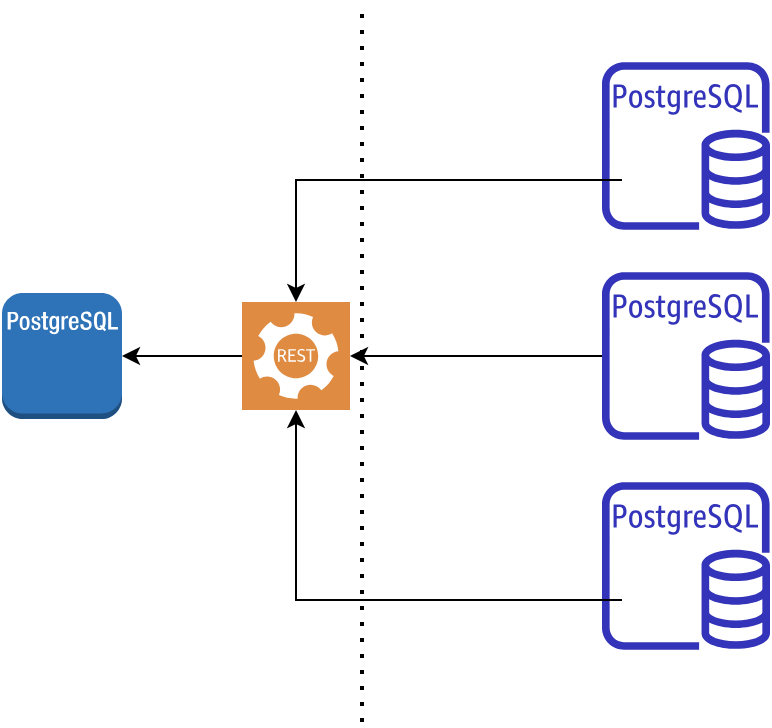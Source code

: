 <mxfile version="14.4.9" type="github">
  <diagram id="Pe28DnI3vjl9g1rljiI1" name="Page-1">
    <mxGraphModel dx="670" dy="391" grid="1" gridSize="10" guides="1" tooltips="1" connect="1" arrows="1" fold="1" page="1" pageScale="1" pageWidth="850" pageHeight="1100" math="0" shadow="0">
      <root>
        <mxCell id="0" />
        <mxCell id="1" parent="0" />
        <mxCell id="GxSYJKZSYVQrgIxvNFur-1" value="" style="outlineConnect=0;fontColor=#232F3E;gradientColor=none;fillColor=#3334B9;strokeColor=none;dashed=0;verticalLabelPosition=bottom;verticalAlign=top;align=center;html=1;fontSize=12;fontStyle=0;aspect=fixed;pointerEvents=1;shape=mxgraph.aws4.rds_postgresql_instance;" parent="1" vertex="1">
          <mxGeometry x="520" y="150" width="84" height="84" as="geometry" />
        </mxCell>
        <mxCell id="GxSYJKZSYVQrgIxvNFur-2" style="edgeStyle=orthogonalEdgeStyle;rounded=0;orthogonalLoop=1;jettySize=auto;html=1;" parent="1" source="GxSYJKZSYVQrgIxvNFur-3" target="GxSYJKZSYVQrgIxvNFur-13" edge="1">
          <mxGeometry relative="1" as="geometry" />
        </mxCell>
        <mxCell id="GxSYJKZSYVQrgIxvNFur-3" value="" style="shape=image;html=1;verticalAlign=top;verticalLabelPosition=bottom;labelBackgroundColor=#ffffff;imageAspect=0;aspect=fixed;image=https://cdn3.iconfinder.com/data/icons/logos-and-brands-adobe/512/267_Python-128.png" parent="1" vertex="1">
          <mxGeometry x="530" y="190" width="38" height="38" as="geometry" />
        </mxCell>
        <mxCell id="GxSYJKZSYVQrgIxvNFur-4" style="edgeStyle=orthogonalEdgeStyle;rounded=0;orthogonalLoop=1;jettySize=auto;html=1;" parent="1" source="GxSYJKZSYVQrgIxvNFur-5" target="GxSYJKZSYVQrgIxvNFur-13" edge="1">
          <mxGeometry relative="1" as="geometry" />
        </mxCell>
        <mxCell id="GxSYJKZSYVQrgIxvNFur-5" value="" style="outlineConnect=0;fontColor=#232F3E;gradientColor=none;fillColor=#3334B9;strokeColor=none;dashed=0;verticalLabelPosition=bottom;verticalAlign=top;align=center;html=1;fontSize=12;fontStyle=0;aspect=fixed;pointerEvents=1;shape=mxgraph.aws4.rds_postgresql_instance;" parent="1" vertex="1">
          <mxGeometry x="520" y="255" width="84" height="84" as="geometry" />
        </mxCell>
        <mxCell id="GxSYJKZSYVQrgIxvNFur-6" value="" style="shape=image;html=1;verticalAlign=top;verticalLabelPosition=bottom;labelBackgroundColor=#ffffff;imageAspect=0;aspect=fixed;image=https://cdn3.iconfinder.com/data/icons/logos-and-brands-adobe/512/267_Python-128.png" parent="1" vertex="1">
          <mxGeometry x="530" y="295" width="38" height="38" as="geometry" />
        </mxCell>
        <mxCell id="GxSYJKZSYVQrgIxvNFur-7" value="" style="outlineConnect=0;fontColor=#232F3E;gradientColor=none;fillColor=#3334B9;strokeColor=none;dashed=0;verticalLabelPosition=bottom;verticalAlign=top;align=center;html=1;fontSize=12;fontStyle=0;aspect=fixed;pointerEvents=1;shape=mxgraph.aws4.rds_postgresql_instance;" parent="1" vertex="1">
          <mxGeometry x="520" y="360" width="84" height="84" as="geometry" />
        </mxCell>
        <mxCell id="GxSYJKZSYVQrgIxvNFur-8" style="edgeStyle=orthogonalEdgeStyle;rounded=0;orthogonalLoop=1;jettySize=auto;html=1;" parent="1" source="GxSYJKZSYVQrgIxvNFur-9" target="GxSYJKZSYVQrgIxvNFur-13" edge="1">
          <mxGeometry relative="1" as="geometry" />
        </mxCell>
        <mxCell id="GxSYJKZSYVQrgIxvNFur-9" value="" style="shape=image;html=1;verticalAlign=top;verticalLabelPosition=bottom;labelBackgroundColor=#ffffff;imageAspect=0;aspect=fixed;image=https://cdn3.iconfinder.com/data/icons/logos-and-brands-adobe/512/267_Python-128.png" parent="1" vertex="1">
          <mxGeometry x="530" y="400" width="38" height="38" as="geometry" />
        </mxCell>
        <mxCell id="GxSYJKZSYVQrgIxvNFur-10" value="" style="endArrow=none;dashed=1;html=1;dashPattern=1 3;strokeWidth=2;" parent="1" edge="1">
          <mxGeometry width="50" height="50" relative="1" as="geometry">
            <mxPoint x="400" y="480" as="sourcePoint" />
            <mxPoint x="400" y="120" as="targetPoint" />
          </mxGeometry>
        </mxCell>
        <mxCell id="GxSYJKZSYVQrgIxvNFur-11" value="" style="outlineConnect=0;dashed=0;verticalLabelPosition=bottom;verticalAlign=top;align=center;html=1;shape=mxgraph.aws3.postgre_sql_instance;fillColor=#2E73B8;gradientColor=none;" parent="1" vertex="1">
          <mxGeometry x="220" y="265.5" width="60" height="63" as="geometry" />
        </mxCell>
        <mxCell id="GxSYJKZSYVQrgIxvNFur-12" style="edgeStyle=orthogonalEdgeStyle;rounded=0;orthogonalLoop=1;jettySize=auto;html=1;entryX=1;entryY=0.5;entryDx=0;entryDy=0;entryPerimeter=0;" parent="1" source="GxSYJKZSYVQrgIxvNFur-13" target="GxSYJKZSYVQrgIxvNFur-11" edge="1">
          <mxGeometry relative="1" as="geometry" />
        </mxCell>
        <mxCell id="GxSYJKZSYVQrgIxvNFur-13" value="" style="pointerEvents=1;shadow=0;dashed=0;html=1;strokeColor=none;fillColor=#DF8C42;labelPosition=center;verticalLabelPosition=bottom;verticalAlign=top;align=center;outlineConnect=0;shape=mxgraph.veeam2.restful_api;" parent="1" vertex="1">
          <mxGeometry x="340" y="270" width="54" height="54" as="geometry" />
        </mxCell>
      </root>
    </mxGraphModel>
  </diagram>
</mxfile>

